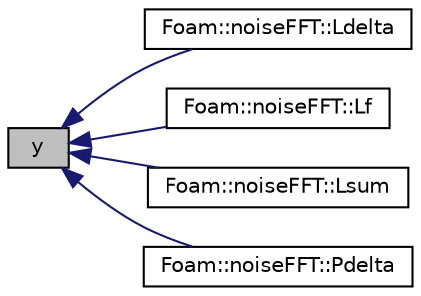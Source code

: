 digraph "y"
{
  bgcolor="transparent";
  edge [fontname="Helvetica",fontsize="10",labelfontname="Helvetica",labelfontsize="10"];
  node [fontname="Helvetica",fontsize="10",shape=record];
  rankdir="LR";
  Node1 [label="y",height=0.2,width=0.4,color="black", fillcolor="grey75", style="filled", fontcolor="black"];
  Node1 -> Node2 [dir="back",color="midnightblue",fontsize="10",style="solid",fontname="Helvetica"];
  Node2 [label="Foam::noiseFFT::Ldelta",height=0.2,width=0.4,color="black",URL="$a01601.html#aa7f180fa11de4e9a567e71c29b054d0b",tooltip="Return the one-third-octave-band PFL spectrum. "];
  Node1 -> Node3 [dir="back",color="midnightblue",fontsize="10",style="solid",fontname="Helvetica"];
  Node3 [label="Foam::noiseFFT::Lf",height=0.2,width=0.4,color="black",URL="$a01601.html#afd19402d76d82beacf0ee7003122739d",tooltip="Return the narrow-band PFL (pressure-fluctuation level) spectrum. "];
  Node1 -> Node4 [dir="back",color="midnightblue",fontsize="10",style="solid",fontname="Helvetica"];
  Node4 [label="Foam::noiseFFT::Lsum",height=0.2,width=0.4,color="black",URL="$a01601.html#ab0b8cb52eb284e8124b47e7bba012681",tooltip="Return the total PFL as the sum of Lf over all frequencies. "];
  Node1 -> Node5 [dir="back",color="midnightblue",fontsize="10",style="solid",fontname="Helvetica"];
  Node5 [label="Foam::noiseFFT::Pdelta",height=0.2,width=0.4,color="black",URL="$a01601.html#a9f7703f5a07fb07bf033722787651920",tooltip="Return the one-third-octave-band pressure spectrum. "];
}

